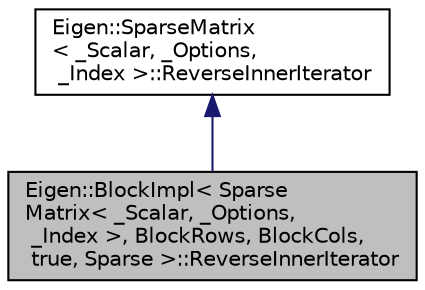 digraph "Eigen::BlockImpl&lt; SparseMatrix&lt; _Scalar, _Options, _Index &gt;, BlockRows, BlockCols, true, Sparse &gt;::ReverseInnerIterator"
{
  edge [fontname="Helvetica",fontsize="10",labelfontname="Helvetica",labelfontsize="10"];
  node [fontname="Helvetica",fontsize="10",shape=record];
  Node1 [label="Eigen::BlockImpl\< Sparse\lMatrix\< _Scalar, _Options,\l _Index \>, BlockRows, BlockCols,\l true, Sparse \>::ReverseInnerIterator",height=0.2,width=0.4,color="black", fillcolor="grey75", style="filled", fontcolor="black"];
  Node2 -> Node1 [dir="back",color="midnightblue",fontsize="10",style="solid",fontname="Helvetica"];
  Node2 [label="Eigen::SparseMatrix\l\< _Scalar, _Options,\l _Index \>::ReverseInnerIterator",height=0.2,width=0.4,color="black", fillcolor="white", style="filled",URL="$class_eigen_1_1_sparse_matrix_1_1_reverse_inner_iterator.html"];
}
